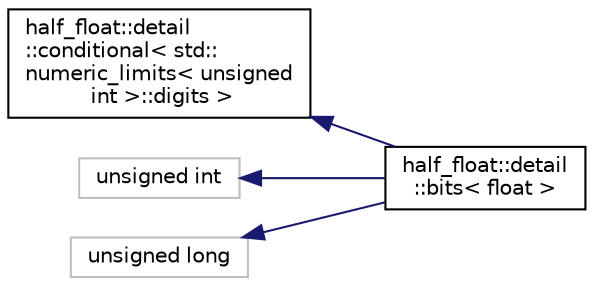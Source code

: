 digraph "Graphical Class Hierarchy"
{
  edge [fontname="Helvetica",fontsize="10",labelfontname="Helvetica",labelfontsize="10"];
  node [fontname="Helvetica",fontsize="10",shape=record];
  rankdir="LR";
  Node1 [label="half_float::detail\l::conditional\< std::\lnumeric_limits\< unsigned\l int \>::digits \>",height=0.2,width=0.4,color="black", fillcolor="white", style="filled",URL="$structhalf__float_1_1detail_1_1conditional.html"];
  Node1 -> Node2 [dir="back",color="midnightblue",fontsize="10",style="solid",fontname="Helvetica"];
  Node2 [label="half_float::detail\l::bits\< float \>",height=0.2,width=0.4,color="black", fillcolor="white", style="filled",URL="$structhalf__float_1_1detail_1_1bits_3_01float_01_4.html",tooltip="Unsigned integer of (at least) 32 bits width. "];
  Node3 [label="unsigned int",height=0.2,width=0.4,color="grey75", fillcolor="white", style="filled"];
  Node3 -> Node2 [dir="back",color="midnightblue",fontsize="10",style="solid",fontname="Helvetica"];
  Node4 [label="unsigned long",height=0.2,width=0.4,color="grey75", fillcolor="white", style="filled"];
  Node4 -> Node2 [dir="back",color="midnightblue",fontsize="10",style="solid",fontname="Helvetica"];
}
